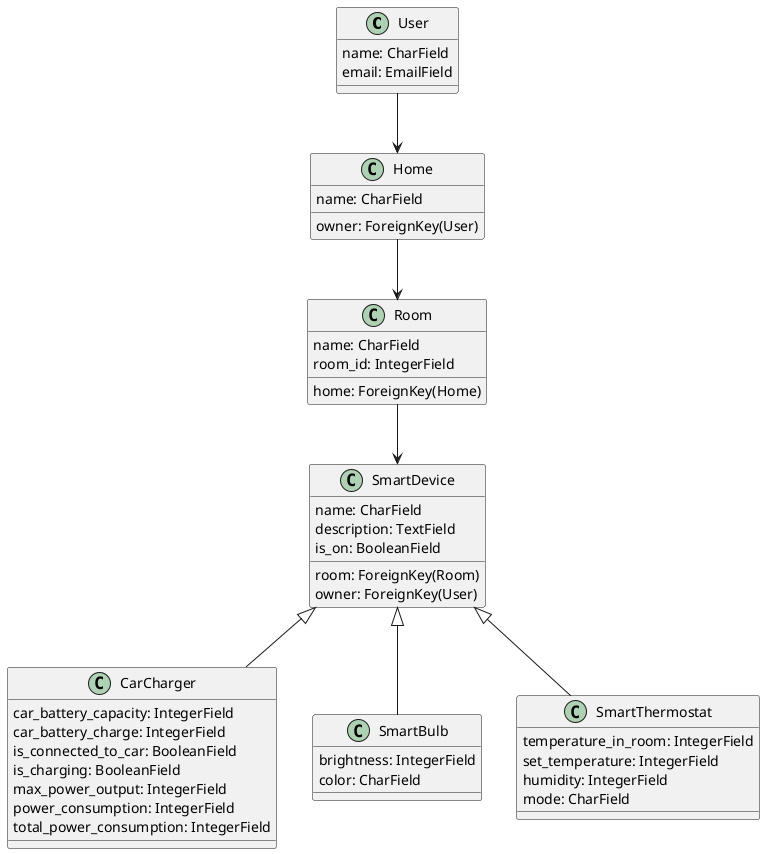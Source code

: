 @startuml
'https://plantuml.com/class-diagram

class User {
    name: CharField
    email: EmailField

}

class Home {
    name: CharField
    owner: ForeignKey(User)
}

class Room {
    name: CharField
    room_id: IntegerField
    home: ForeignKey(Home)
}

class SmartDevice{
    name: CharField
    room: ForeignKey(Room)
    owner: ForeignKey(User)
    description: TextField
    is_on: BooleanField
}

class CarCharger{
    car_battery_capacity: IntegerField
    car_battery_charge: IntegerField
    is_connected_to_car: BooleanField
    is_charging: BooleanField
    max_power_output: IntegerField
    power_consumption: IntegerField
    total_power_consumption: IntegerField
}

class SmartBulb{
    brightness: IntegerField
    color: CharField
}

class SmartThermostat {
    temperature_in_room: IntegerField
    set_temperature: IntegerField
    humidity: IntegerField
    mode: CharField
}

SmartDevice <|-- CarCharger
SmartDevice <|-- SmartBulb
SmartDevice <|-- SmartThermostat

User --> Home
Home --> Room
Room --> SmartDevice

@enduml
